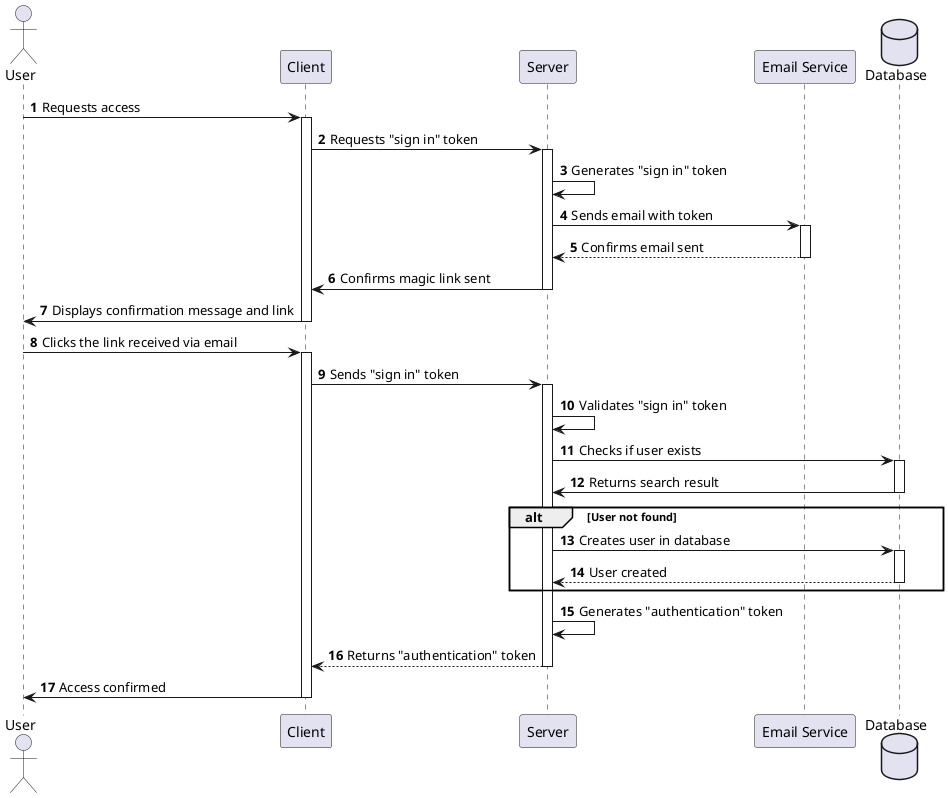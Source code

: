 @startuml
actor User
participant "Client" as Client
participant "Server" as Server
participant "Email Service" as EmailService
database "Database" as Database

autonumber

User -> Client: Requests access
activate Client
Client -> Server: Requests "sign in" token
activate Server
Server -> Server: Generates "sign in" token
Server -> EmailService: Sends email with token
activate EmailService
EmailService --> Server: Confirms email sent
deactivate EmailService
Server -> Client: Confirms magic link sent
deactivate Server
Client -> User: Displays confirmation message and link
deactivate Client

User -> Client: Clicks the link received via email
activate Client
Client -> Server: Sends "sign in" token
activate Server
Server -> Server: Validates "sign in" token
Server -> Database: Checks if user exists
activate Database
Database -> Server: Returns search result
deactivate Database
alt User not found
Server -> Database: Creates user in database
activate Database
Database --> Server: User created
deactivate Database
end
Server -> Server: Generates "authentication" token
Server --> Client: Returns "authentication" token
deactivate Server
Client -> User: Access confirmed
deactivate Client

@enduml